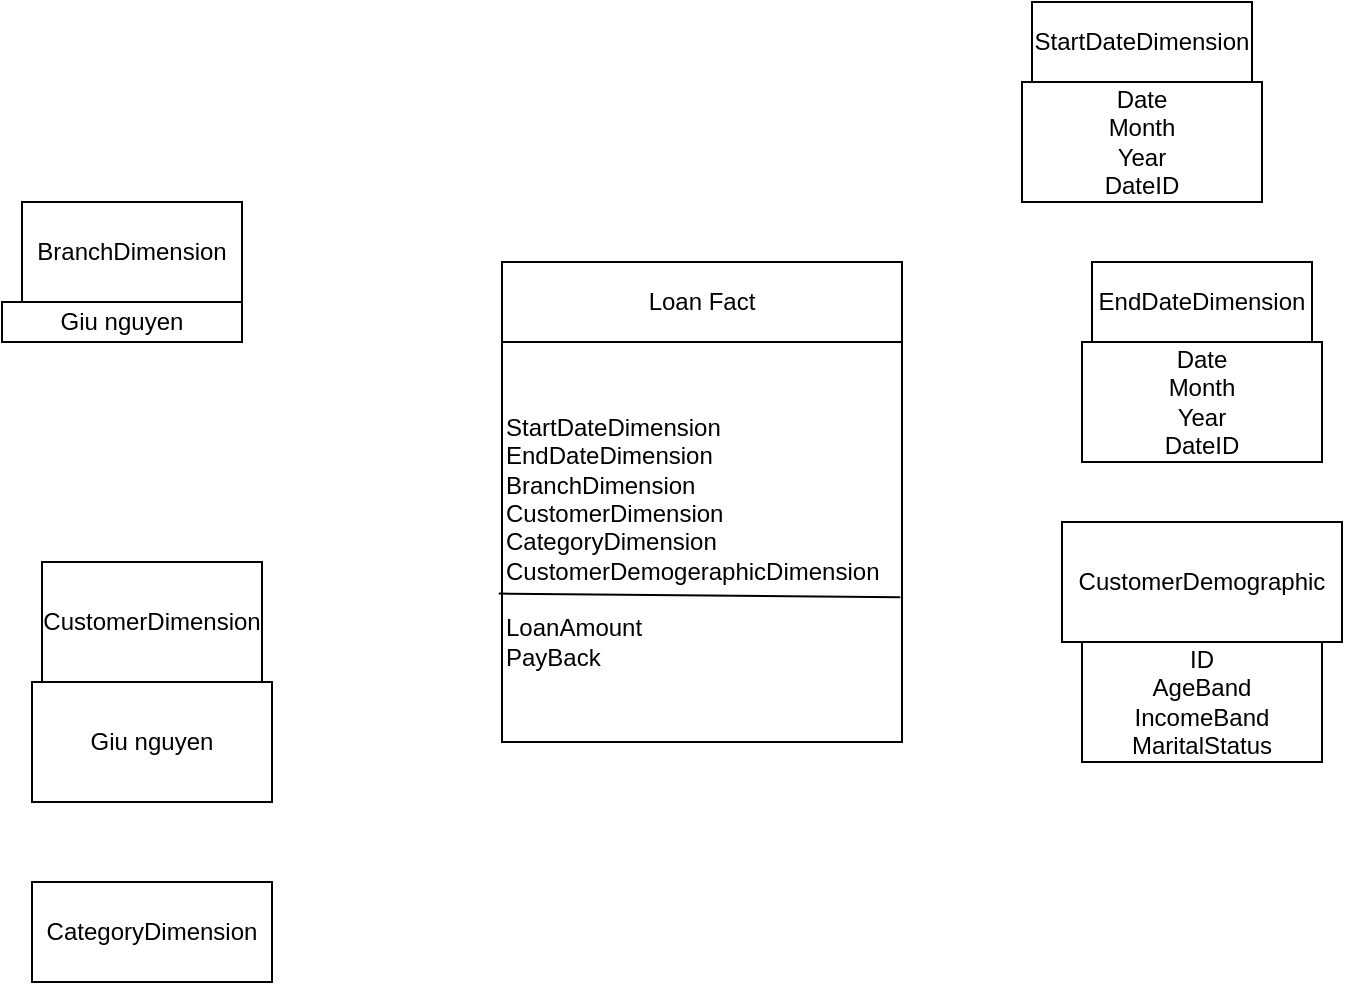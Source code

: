 <mxfile version="14.4.3" type="device"><diagram id="C5RBs43oDa-KdzZeNtuy" name="Page-1"><mxGraphModel dx="905" dy="680" grid="1" gridSize="10" guides="1" tooltips="1" connect="1" arrows="1" fold="1" page="1" pageScale="1" pageWidth="827" pageHeight="1169" math="0" shadow="0"><root><mxCell id="WIyWlLk6GJQsqaUBKTNV-0"/><mxCell id="WIyWlLk6GJQsqaUBKTNV-1" parent="WIyWlLk6GJQsqaUBKTNV-0"/><mxCell id="lHArY7t_UoMyFF9k40y8-0" value="Loan Fact" style="rounded=0;whiteSpace=wrap;html=1;" parent="WIyWlLk6GJQsqaUBKTNV-1" vertex="1"><mxGeometry x="330" y="190" width="200" height="40" as="geometry"/></mxCell><mxCell id="lHArY7t_UoMyFF9k40y8-1" value="StartDateDimension" style="rounded=0;whiteSpace=wrap;html=1;" parent="WIyWlLk6GJQsqaUBKTNV-1" vertex="1"><mxGeometry x="595" y="60" width="110" height="40" as="geometry"/></mxCell><mxCell id="lHArY7t_UoMyFF9k40y8-2" value="CategoryDimension" style="rounded=0;whiteSpace=wrap;html=1;" parent="WIyWlLk6GJQsqaUBKTNV-1" vertex="1"><mxGeometry x="95" y="500" width="120" height="50" as="geometry"/></mxCell><mxCell id="lHArY7t_UoMyFF9k40y8-3" value="BranchDimension" style="rounded=0;whiteSpace=wrap;html=1;" parent="WIyWlLk6GJQsqaUBKTNV-1" vertex="1"><mxGeometry x="90" y="160" width="110" height="50" as="geometry"/></mxCell><mxCell id="lHArY7t_UoMyFF9k40y8-4" style="edgeStyle=orthogonalEdgeStyle;rounded=0;orthogonalLoop=1;jettySize=auto;html=1;exitX=0.5;exitY=1;exitDx=0;exitDy=0;" parent="WIyWlLk6GJQsqaUBKTNV-1" source="lHArY7t_UoMyFF9k40y8-2" target="lHArY7t_UoMyFF9k40y8-2" edge="1"><mxGeometry relative="1" as="geometry"/></mxCell><mxCell id="lHArY7t_UoMyFF9k40y8-5" value="CustomerDimension" style="rounded=0;whiteSpace=wrap;html=1;" parent="WIyWlLk6GJQsqaUBKTNV-1" vertex="1"><mxGeometry x="100" y="340" width="110" height="60" as="geometry"/></mxCell><mxCell id="lHArY7t_UoMyFF9k40y8-6" value="CustomerDemographic" style="rounded=0;whiteSpace=wrap;html=1;" parent="WIyWlLk6GJQsqaUBKTNV-1" vertex="1"><mxGeometry x="610" y="320" width="140" height="60" as="geometry"/></mxCell><mxCell id="lHArY7t_UoMyFF9k40y8-7" value="StartDateDimension&lt;br&gt;EndDateDimension&lt;br&gt;BranchDimension&lt;br&gt;CustomerDimension&lt;br&gt;CategoryDimension&lt;br&gt;CustomerDemogeraphicDimension&lt;br&gt;&lt;br&gt;LoanAmount&lt;br&gt;PayBack" style="rounded=0;whiteSpace=wrap;html=1;align=left;" parent="WIyWlLk6GJQsqaUBKTNV-1" vertex="1"><mxGeometry x="330" y="230" width="200" height="200" as="geometry"/></mxCell><mxCell id="GQJVPX8zpgruVHqx7lNY-2" value="" style="endArrow=none;html=1;exitX=-0.008;exitY=0.629;exitDx=0;exitDy=0;exitPerimeter=0;entryX=0.996;entryY=0.638;entryDx=0;entryDy=0;entryPerimeter=0;" edge="1" parent="WIyWlLk6GJQsqaUBKTNV-1" source="lHArY7t_UoMyFF9k40y8-7" target="lHArY7t_UoMyFF9k40y8-7"><mxGeometry width="50" height="50" relative="1" as="geometry"><mxPoint x="440" y="440" as="sourcePoint"/><mxPoint x="490" y="390" as="targetPoint"/></mxGeometry></mxCell><mxCell id="GQJVPX8zpgruVHqx7lNY-3" value="Giu nguyen" style="rounded=0;whiteSpace=wrap;html=1;" vertex="1" parent="WIyWlLk6GJQsqaUBKTNV-1"><mxGeometry x="95" y="400" width="120" height="60" as="geometry"/></mxCell><mxCell id="GQJVPX8zpgruVHqx7lNY-4" value="Giu nguyen" style="rounded=0;whiteSpace=wrap;html=1;" vertex="1" parent="WIyWlLk6GJQsqaUBKTNV-1"><mxGeometry x="80" y="210" width="120" height="20" as="geometry"/></mxCell><mxCell id="GQJVPX8zpgruVHqx7lNY-5" value="Date&lt;br&gt;Month&lt;br&gt;Year&lt;br&gt;DateID" style="rounded=0;whiteSpace=wrap;html=1;" vertex="1" parent="WIyWlLk6GJQsqaUBKTNV-1"><mxGeometry x="590" y="100" width="120" height="60" as="geometry"/></mxCell><mxCell id="GQJVPX8zpgruVHqx7lNY-6" value="ID&lt;br&gt;AgeBand&lt;br&gt;IncomeBand&lt;br&gt;MaritalStatus&lt;br&gt;" style="rounded=0;whiteSpace=wrap;html=1;" vertex="1" parent="WIyWlLk6GJQsqaUBKTNV-1"><mxGeometry x="620" y="380" width="120" height="60" as="geometry"/></mxCell><mxCell id="GQJVPX8zpgruVHqx7lNY-7" value="EndDateDimension" style="rounded=0;whiteSpace=wrap;html=1;" vertex="1" parent="WIyWlLk6GJQsqaUBKTNV-1"><mxGeometry x="625" y="190" width="110" height="40" as="geometry"/></mxCell><mxCell id="GQJVPX8zpgruVHqx7lNY-8" value="Date&lt;br&gt;Month&lt;br&gt;Year&lt;br&gt;DateID" style="rounded=0;whiteSpace=wrap;html=1;" vertex="1" parent="WIyWlLk6GJQsqaUBKTNV-1"><mxGeometry x="620" y="230" width="120" height="60" as="geometry"/></mxCell></root></mxGraphModel></diagram></mxfile>